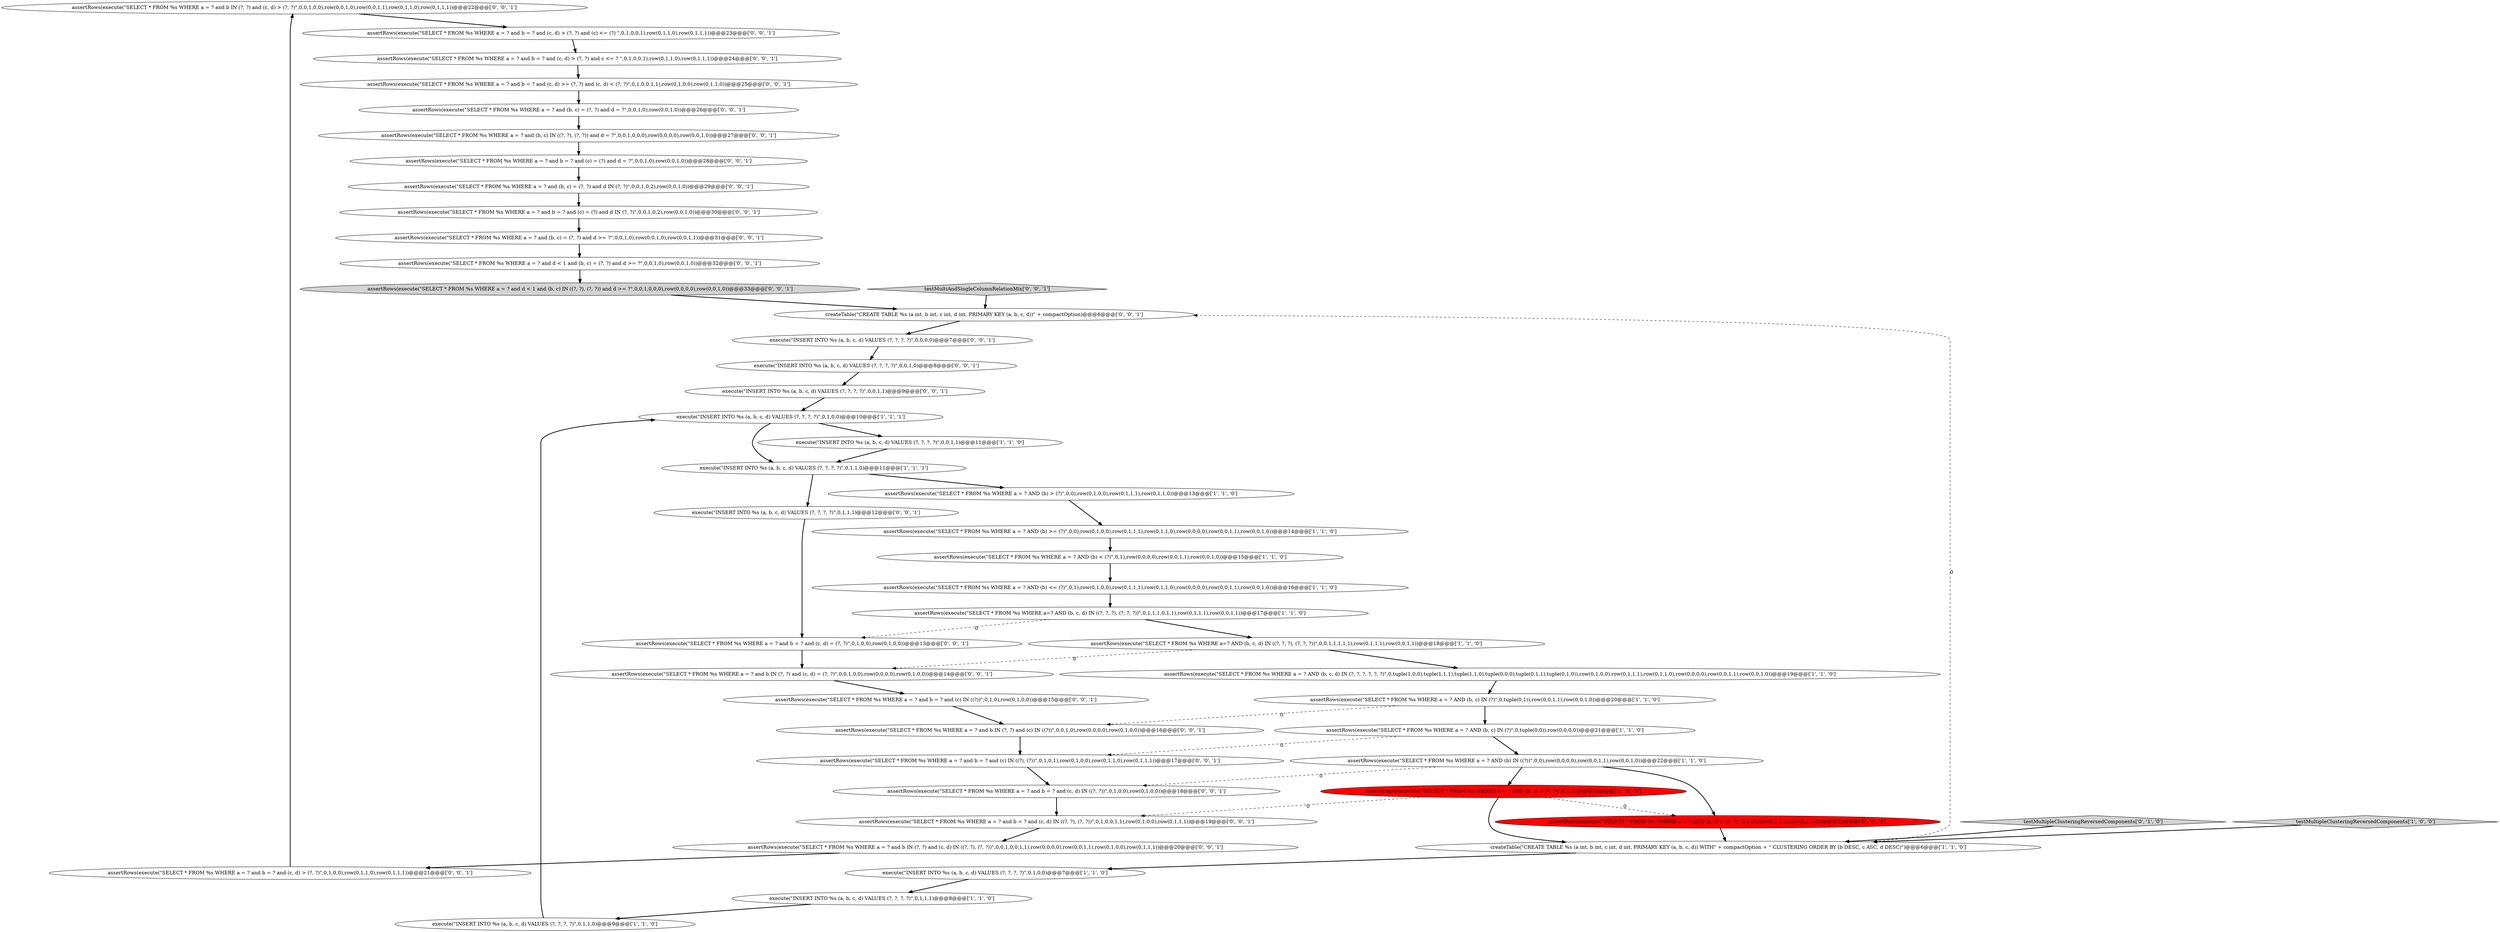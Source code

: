 digraph {
43 [style = filled, label = "assertRows(execute(\"SELECT * FROM %s WHERE a = ? and b IN (?, ?) and (c, d) > (?, ?)\",0,0,1,0,0),row(0,0,1,0),row(0,0,1,1),row(0,1,1,0),row(0,1,1,1))@@@22@@@['0', '0', '1']", fillcolor = white, shape = ellipse image = "AAA0AAABBB3BBB"];
1 [style = filled, label = "execute(\"INSERT INTO %s (a, b, c, d) VALUES (?, ?, ?, ?)\",0,0,1,1)@@@11@@@['1', '1', '0']", fillcolor = white, shape = ellipse image = "AAA0AAABBB1BBB"];
17 [style = filled, label = "assertRows(execute(\"SELECT * FROM %s WHERE a = ? AND (b) < (?)\",0,1),row(0,0,0,0),row(0,0,1,1),row(0,0,1,0))@@@15@@@['1', '1', '0']", fillcolor = white, shape = ellipse image = "AAA0AAABBB1BBB"];
46 [style = filled, label = "testMultiAndSingleColumnRelationMix['0', '0', '1']", fillcolor = lightgray, shape = diamond image = "AAA0AAABBB3BBB"];
19 [style = filled, label = "testMultipleClusteringReversedComponents['0', '1', '0']", fillcolor = lightgray, shape = diamond image = "AAA0AAABBB2BBB"];
20 [style = filled, label = "assertRows(execute(\"SELECT * FROM %s WHERE a = ? AND (b, c) > (?, ?)\",0,1,0),row(0,1,1,1),row(0,1,1,0))@@@23@@@['0', '1', '0']", fillcolor = red, shape = ellipse image = "AAA1AAABBB2BBB"];
3 [style = filled, label = "assertRows(execute(\"SELECT * FROM %s WHERE a = ? AND (b) IN ((?))\",0,0),row(0,0,0,0),row(0,0,1,1),row(0,0,1,0))@@@22@@@['1', '1', '0']", fillcolor = white, shape = ellipse image = "AAA0AAABBB1BBB"];
9 [style = filled, label = "assertRows(execute(\"SELECT * FROM %s WHERE a = ? AND (b) <= (?)\",0,1),row(0,1,0,0),row(0,1,1,1),row(0,1,1,0),row(0,0,0,0),row(0,0,1,1),row(0,0,1,0))@@@16@@@['1', '1', '0']", fillcolor = white, shape = ellipse image = "AAA0AAABBB1BBB"];
29 [style = filled, label = "assertRows(execute(\"SELECT * FROM %s WHERE a = ? and b IN (?, ?) and (c, d) = (?, ?)\",0,0,1,0,0),row(0,0,0,0),row(0,1,0,0))@@@14@@@['0', '0', '1']", fillcolor = white, shape = ellipse image = "AAA0AAABBB3BBB"];
0 [style = filled, label = "assertRows(execute(\"SELECT * FROM %s WHERE a=? AND (b, c, d) IN ((?, ?, ?), (?, ?, ?))\",0,0,1,1,1,1,1),row(0,1,1,1),row(0,0,1,1))@@@18@@@['1', '1', '0']", fillcolor = white, shape = ellipse image = "AAA0AAABBB1BBB"];
32 [style = filled, label = "execute(\"INSERT INTO %s (a, b, c, d) VALUES (?, ?, ?, ?)\",0,0,0,0)@@@7@@@['0', '0', '1']", fillcolor = white, shape = ellipse image = "AAA0AAABBB3BBB"];
6 [style = filled, label = "execute(\"INSERT INTO %s (a, b, c, d) VALUES (?, ?, ?, ?)\",0,1,1,0)@@@9@@@['1', '1', '0']", fillcolor = white, shape = ellipse image = "AAA0AAABBB1BBB"];
30 [style = filled, label = "assertRows(execute(\"SELECT * FROM %s WHERE a = ? and b IN (?, ?) and (c, d) IN ((?, ?), (?, ?))\",0,0,1,0,0,1,1),row(0,0,0,0),row(0,0,1,1),row(0,1,0,0),row(0,1,1,1))@@@20@@@['0', '0', '1']", fillcolor = white, shape = ellipse image = "AAA0AAABBB3BBB"];
15 [style = filled, label = "testMultipleClusteringReversedComponents['1', '0', '0']", fillcolor = lightgray, shape = diamond image = "AAA0AAABBB1BBB"];
47 [style = filled, label = "execute(\"INSERT INTO %s (a, b, c, d) VALUES (?, ?, ?, ?)\",0,0,1,1)@@@9@@@['0', '0', '1']", fillcolor = white, shape = ellipse image = "AAA0AAABBB3BBB"];
8 [style = filled, label = "assertRows(execute(\"SELECT * FROM %s WHERE a = ? AND (b) > (?)\",0,0),row(0,1,0,0),row(0,1,1,1),row(0,1,1,0))@@@13@@@['1', '1', '0']", fillcolor = white, shape = ellipse image = "AAA0AAABBB1BBB"];
23 [style = filled, label = "assertRows(execute(\"SELECT * FROM %s WHERE a = ? and (b, c) = (?, ?) and d IN (?, ?)\",0,0,1,0,2),row(0,0,1,0))@@@29@@@['0', '0', '1']", fillcolor = white, shape = ellipse image = "AAA0AAABBB3BBB"];
28 [style = filled, label = "assertRows(execute(\"SELECT * FROM %s WHERE a = ? and b = ? and (c, d) IN ((?, ?), (?, ?))\",0,1,0,0,1,1),row(0,1,0,0),row(0,1,1,1))@@@19@@@['0', '0', '1']", fillcolor = white, shape = ellipse image = "AAA0AAABBB3BBB"];
31 [style = filled, label = "assertRows(execute(\"SELECT * FROM %s WHERE a = ? and d < 1 and (b, c) IN ((?, ?), (?, ?)) and d >= ?\",0,0,1,0,0,0),row(0,0,0,0),row(0,0,1,0))@@@33@@@['0', '0', '1']", fillcolor = lightgray, shape = ellipse image = "AAA0AAABBB3BBB"];
38 [style = filled, label = "assertRows(execute(\"SELECT * FROM %s WHERE a = ? and b = ? and (c, d) >= (?, ?) and (c, d) < (?, ?)\",0,1,0,0,1,1),row(0,1,0,0),row(0,1,1,0))@@@25@@@['0', '0', '1']", fillcolor = white, shape = ellipse image = "AAA0AAABBB3BBB"];
7 [style = filled, label = "createTable(\"CREATE TABLE %s (a int, b int, c int, d int, PRIMARY KEY (a, b, c, d)) WITH\" + compactOption + \" CLUSTERING ORDER BY (b DESC, c ASC, d DESC)\")@@@6@@@['1', '1', '0']", fillcolor = white, shape = ellipse image = "AAA0AAABBB1BBB"];
42 [style = filled, label = "assertRows(execute(\"SELECT * FROM %s WHERE a = ? and d < 1 and (b, c) = (?, ?) and d >= ?\",0,0,1,0),row(0,0,1,0))@@@32@@@['0', '0', '1']", fillcolor = white, shape = ellipse image = "AAA0AAABBB3BBB"];
44 [style = filled, label = "assertRows(execute(\"SELECT * FROM %s WHERE a = ? and b = ? and (c, d) = (?, ?)\",0,1,0,0),row(0,1,0,0))@@@13@@@['0', '0', '1']", fillcolor = white, shape = ellipse image = "AAA0AAABBB3BBB"];
25 [style = filled, label = "assertRows(execute(\"SELECT * FROM %s WHERE a = ? and b IN (?, ?) and (c) IN ((?))\",0,0,1,0),row(0,0,0,0),row(0,1,0,0))@@@16@@@['0', '0', '1']", fillcolor = white, shape = ellipse image = "AAA0AAABBB3BBB"];
41 [style = filled, label = "assertRows(execute(\"SELECT * FROM %s WHERE a = ? and b = ? and (c, d) > (?, ?) and (c) <= (?) \",0,1,0,0,1),row(0,1,1,0),row(0,1,1,1))@@@23@@@['0', '0', '1']", fillcolor = white, shape = ellipse image = "AAA0AAABBB3BBB"];
16 [style = filled, label = "execute(\"INSERT INTO %s (a, b, c, d) VALUES (?, ?, ?, ?)\",0,1,0,0)@@@10@@@['1', '1', '1']", fillcolor = white, shape = ellipse image = "AAA0AAABBB1BBB"];
34 [style = filled, label = "assertRows(execute(\"SELECT * FROM %s WHERE a = ? and b = ? and (c, d) IN ((?, ?))\",0,1,0,0),row(0,1,0,0))@@@18@@@['0', '0', '1']", fillcolor = white, shape = ellipse image = "AAA0AAABBB3BBB"];
5 [style = filled, label = "assertRows(execute(\"SELECT * FROM %s WHERE a = ? AND (b) >= (?)\",0,0),row(0,1,0,0),row(0,1,1,1),row(0,1,1,0),row(0,0,0,0),row(0,0,1,1),row(0,0,1,0))@@@14@@@['1', '1', '0']", fillcolor = white, shape = ellipse image = "AAA0AAABBB1BBB"];
12 [style = filled, label = "assertEmpty(execute(\"SELECT * FROM %s WHERE a = ? AND (b, c) > (?, ?)\",0,1,0))@@@23@@@['1', '0', '0']", fillcolor = red, shape = ellipse image = "AAA1AAABBB1BBB"];
10 [style = filled, label = "assertRows(execute(\"SELECT * FROM %s WHERE a = ? AND (b, c, d) IN (?, ?, ?, ?, ?, ?)\",0,tuple(1,0,0),tuple(1,1,1),tuple(1,1,0),tuple(0,0,0),tuple(0,1,1),tuple(0,1,0)),row(0,1,0,0),row(0,1,1,1),row(0,1,1,0),row(0,0,0,0),row(0,0,1,1),row(0,0,1,0))@@@19@@@['1', '1', '0']", fillcolor = white, shape = ellipse image = "AAA0AAABBB1BBB"];
21 [style = filled, label = "execute(\"INSERT INTO %s (a, b, c, d) VALUES (?, ?, ?, ?)\",0,0,1,0)@@@8@@@['0', '0', '1']", fillcolor = white, shape = ellipse image = "AAA0AAABBB3BBB"];
24 [style = filled, label = "createTable(\"CREATE TABLE %s (a int, b int, c int, d int, PRIMARY KEY (a, b, c, d))\" + compactOption)@@@6@@@['0', '0', '1']", fillcolor = white, shape = ellipse image = "AAA0AAABBB3BBB"];
35 [style = filled, label = "assertRows(execute(\"SELECT * FROM %s WHERE a = ? and b = ? and (c, d) > (?, ?) and c <= ? \",0,1,0,0,1),row(0,1,1,0),row(0,1,1,1))@@@24@@@['0', '0', '1']", fillcolor = white, shape = ellipse image = "AAA0AAABBB3BBB"];
39 [style = filled, label = "execute(\"INSERT INTO %s (a, b, c, d) VALUES (?, ?, ?, ?)\",0,1,1,1)@@@12@@@['0', '0', '1']", fillcolor = white, shape = ellipse image = "AAA0AAABBB3BBB"];
4 [style = filled, label = "execute(\"INSERT INTO %s (a, b, c, d) VALUES (?, ?, ?, ?)\",0,1,1,1)@@@8@@@['1', '1', '0']", fillcolor = white, shape = ellipse image = "AAA0AAABBB1BBB"];
33 [style = filled, label = "assertRows(execute(\"SELECT * FROM %s WHERE a = ? and b = ? and (c) IN ((?))\",0,1,0),row(0,1,0,0))@@@15@@@['0', '0', '1']", fillcolor = white, shape = ellipse image = "AAA0AAABBB3BBB"];
45 [style = filled, label = "assertRows(execute(\"SELECT * FROM %s WHERE a = ? and b = ? and (c) IN ((?), (?))\",0,1,0,1),row(0,1,0,0),row(0,1,1,0),row(0,1,1,1))@@@17@@@['0', '0', '1']", fillcolor = white, shape = ellipse image = "AAA0AAABBB3BBB"];
27 [style = filled, label = "assertRows(execute(\"SELECT * FROM %s WHERE a = ? and (b, c) = (?, ?) and d >= ?\",0,0,1,0),row(0,0,1,0),row(0,0,1,1))@@@31@@@['0', '0', '1']", fillcolor = white, shape = ellipse image = "AAA0AAABBB3BBB"];
18 [style = filled, label = "assertRows(execute(\"SELECT * FROM %s WHERE a = ? AND (b, c) IN (?)\",0,tuple(0,1)),row(0,0,1,1),row(0,0,1,0))@@@20@@@['1', '1', '0']", fillcolor = white, shape = ellipse image = "AAA0AAABBB1BBB"];
22 [style = filled, label = "assertRows(execute(\"SELECT * FROM %s WHERE a = ? and b = ? and (c, d) > (?, ?)\",0,1,0,0),row(0,1,1,0),row(0,1,1,1))@@@21@@@['0', '0', '1']", fillcolor = white, shape = ellipse image = "AAA0AAABBB3BBB"];
40 [style = filled, label = "assertRows(execute(\"SELECT * FROM %s WHERE a = ? and b = ? and (c) = (?) and d = ?\",0,0,1,0),row(0,0,1,0))@@@28@@@['0', '0', '1']", fillcolor = white, shape = ellipse image = "AAA0AAABBB3BBB"];
14 [style = filled, label = "assertRows(execute(\"SELECT * FROM %s WHERE a=? AND (b, c, d) IN ((?, ?, ?), (?, ?, ?))\",0,1,1,1,0,1,1),row(0,1,1,1),row(0,0,1,1))@@@17@@@['1', '1', '0']", fillcolor = white, shape = ellipse image = "AAA0AAABBB1BBB"];
2 [style = filled, label = "assertRows(execute(\"SELECT * FROM %s WHERE a = ? AND (b, c) IN (?)\",0,tuple(0,0)),row(0,0,0,0))@@@21@@@['1', '1', '0']", fillcolor = white, shape = ellipse image = "AAA0AAABBB1BBB"];
37 [style = filled, label = "assertRows(execute(\"SELECT * FROM %s WHERE a = ? and b = ? and (c) = (?) and d IN (?, ?)\",0,0,1,0,2),row(0,0,1,0))@@@30@@@['0', '0', '1']", fillcolor = white, shape = ellipse image = "AAA0AAABBB3BBB"];
26 [style = filled, label = "assertRows(execute(\"SELECT * FROM %s WHERE a = ? and (b, c) IN ((?, ?), (?, ?)) and d = ?\",0,0,1,0,0,0),row(0,0,0,0),row(0,0,1,0))@@@27@@@['0', '0', '1']", fillcolor = white, shape = ellipse image = "AAA0AAABBB3BBB"];
11 [style = filled, label = "execute(\"INSERT INTO %s (a, b, c, d) VALUES (?, ?, ?, ?)\",0,1,1,0)@@@11@@@['1', '1', '1']", fillcolor = white, shape = ellipse image = "AAA0AAABBB1BBB"];
13 [style = filled, label = "execute(\"INSERT INTO %s (a, b, c, d) VALUES (?, ?, ?, ?)\",0,1,0,0)@@@7@@@['1', '1', '0']", fillcolor = white, shape = ellipse image = "AAA0AAABBB1BBB"];
36 [style = filled, label = "assertRows(execute(\"SELECT * FROM %s WHERE a = ? and (b, c) = (?, ?) and d = ?\",0,0,1,0),row(0,0,1,0))@@@26@@@['0', '0', '1']", fillcolor = white, shape = ellipse image = "AAA0AAABBB3BBB"];
7->13 [style = bold, label=""];
10->18 [style = bold, label=""];
21->47 [style = bold, label=""];
32->21 [style = bold, label=""];
30->22 [style = bold, label=""];
16->11 [style = bold, label=""];
12->20 [style = dashed, label="0"];
15->7 [style = bold, label=""];
39->44 [style = bold, label=""];
28->30 [style = bold, label=""];
37->27 [style = bold, label=""];
25->45 [style = bold, label=""];
4->6 [style = bold, label=""];
44->29 [style = bold, label=""];
31->24 [style = bold, label=""];
2->3 [style = bold, label=""];
17->9 [style = bold, label=""];
22->43 [style = bold, label=""];
24->32 [style = bold, label=""];
46->24 [style = bold, label=""];
38->36 [style = bold, label=""];
26->40 [style = bold, label=""];
42->31 [style = bold, label=""];
36->26 [style = bold, label=""];
3->12 [style = bold, label=""];
18->2 [style = bold, label=""];
5->17 [style = bold, label=""];
12->7 [style = bold, label=""];
40->23 [style = bold, label=""];
1->11 [style = bold, label=""];
27->42 [style = bold, label=""];
34->28 [style = bold, label=""];
0->10 [style = bold, label=""];
3->20 [style = bold, label=""];
29->33 [style = bold, label=""];
23->37 [style = bold, label=""];
3->34 [style = dashed, label="0"];
8->5 [style = bold, label=""];
14->0 [style = bold, label=""];
16->1 [style = bold, label=""];
33->25 [style = bold, label=""];
7->24 [style = dashed, label="0"];
6->16 [style = bold, label=""];
2->45 [style = dashed, label="0"];
12->28 [style = dashed, label="0"];
14->44 [style = dashed, label="0"];
0->29 [style = dashed, label="0"];
9->14 [style = bold, label=""];
11->39 [style = bold, label=""];
11->8 [style = bold, label=""];
43->41 [style = bold, label=""];
35->38 [style = bold, label=""];
20->7 [style = bold, label=""];
19->7 [style = bold, label=""];
45->34 [style = bold, label=""];
47->16 [style = bold, label=""];
18->25 [style = dashed, label="0"];
13->4 [style = bold, label=""];
41->35 [style = bold, label=""];
}
